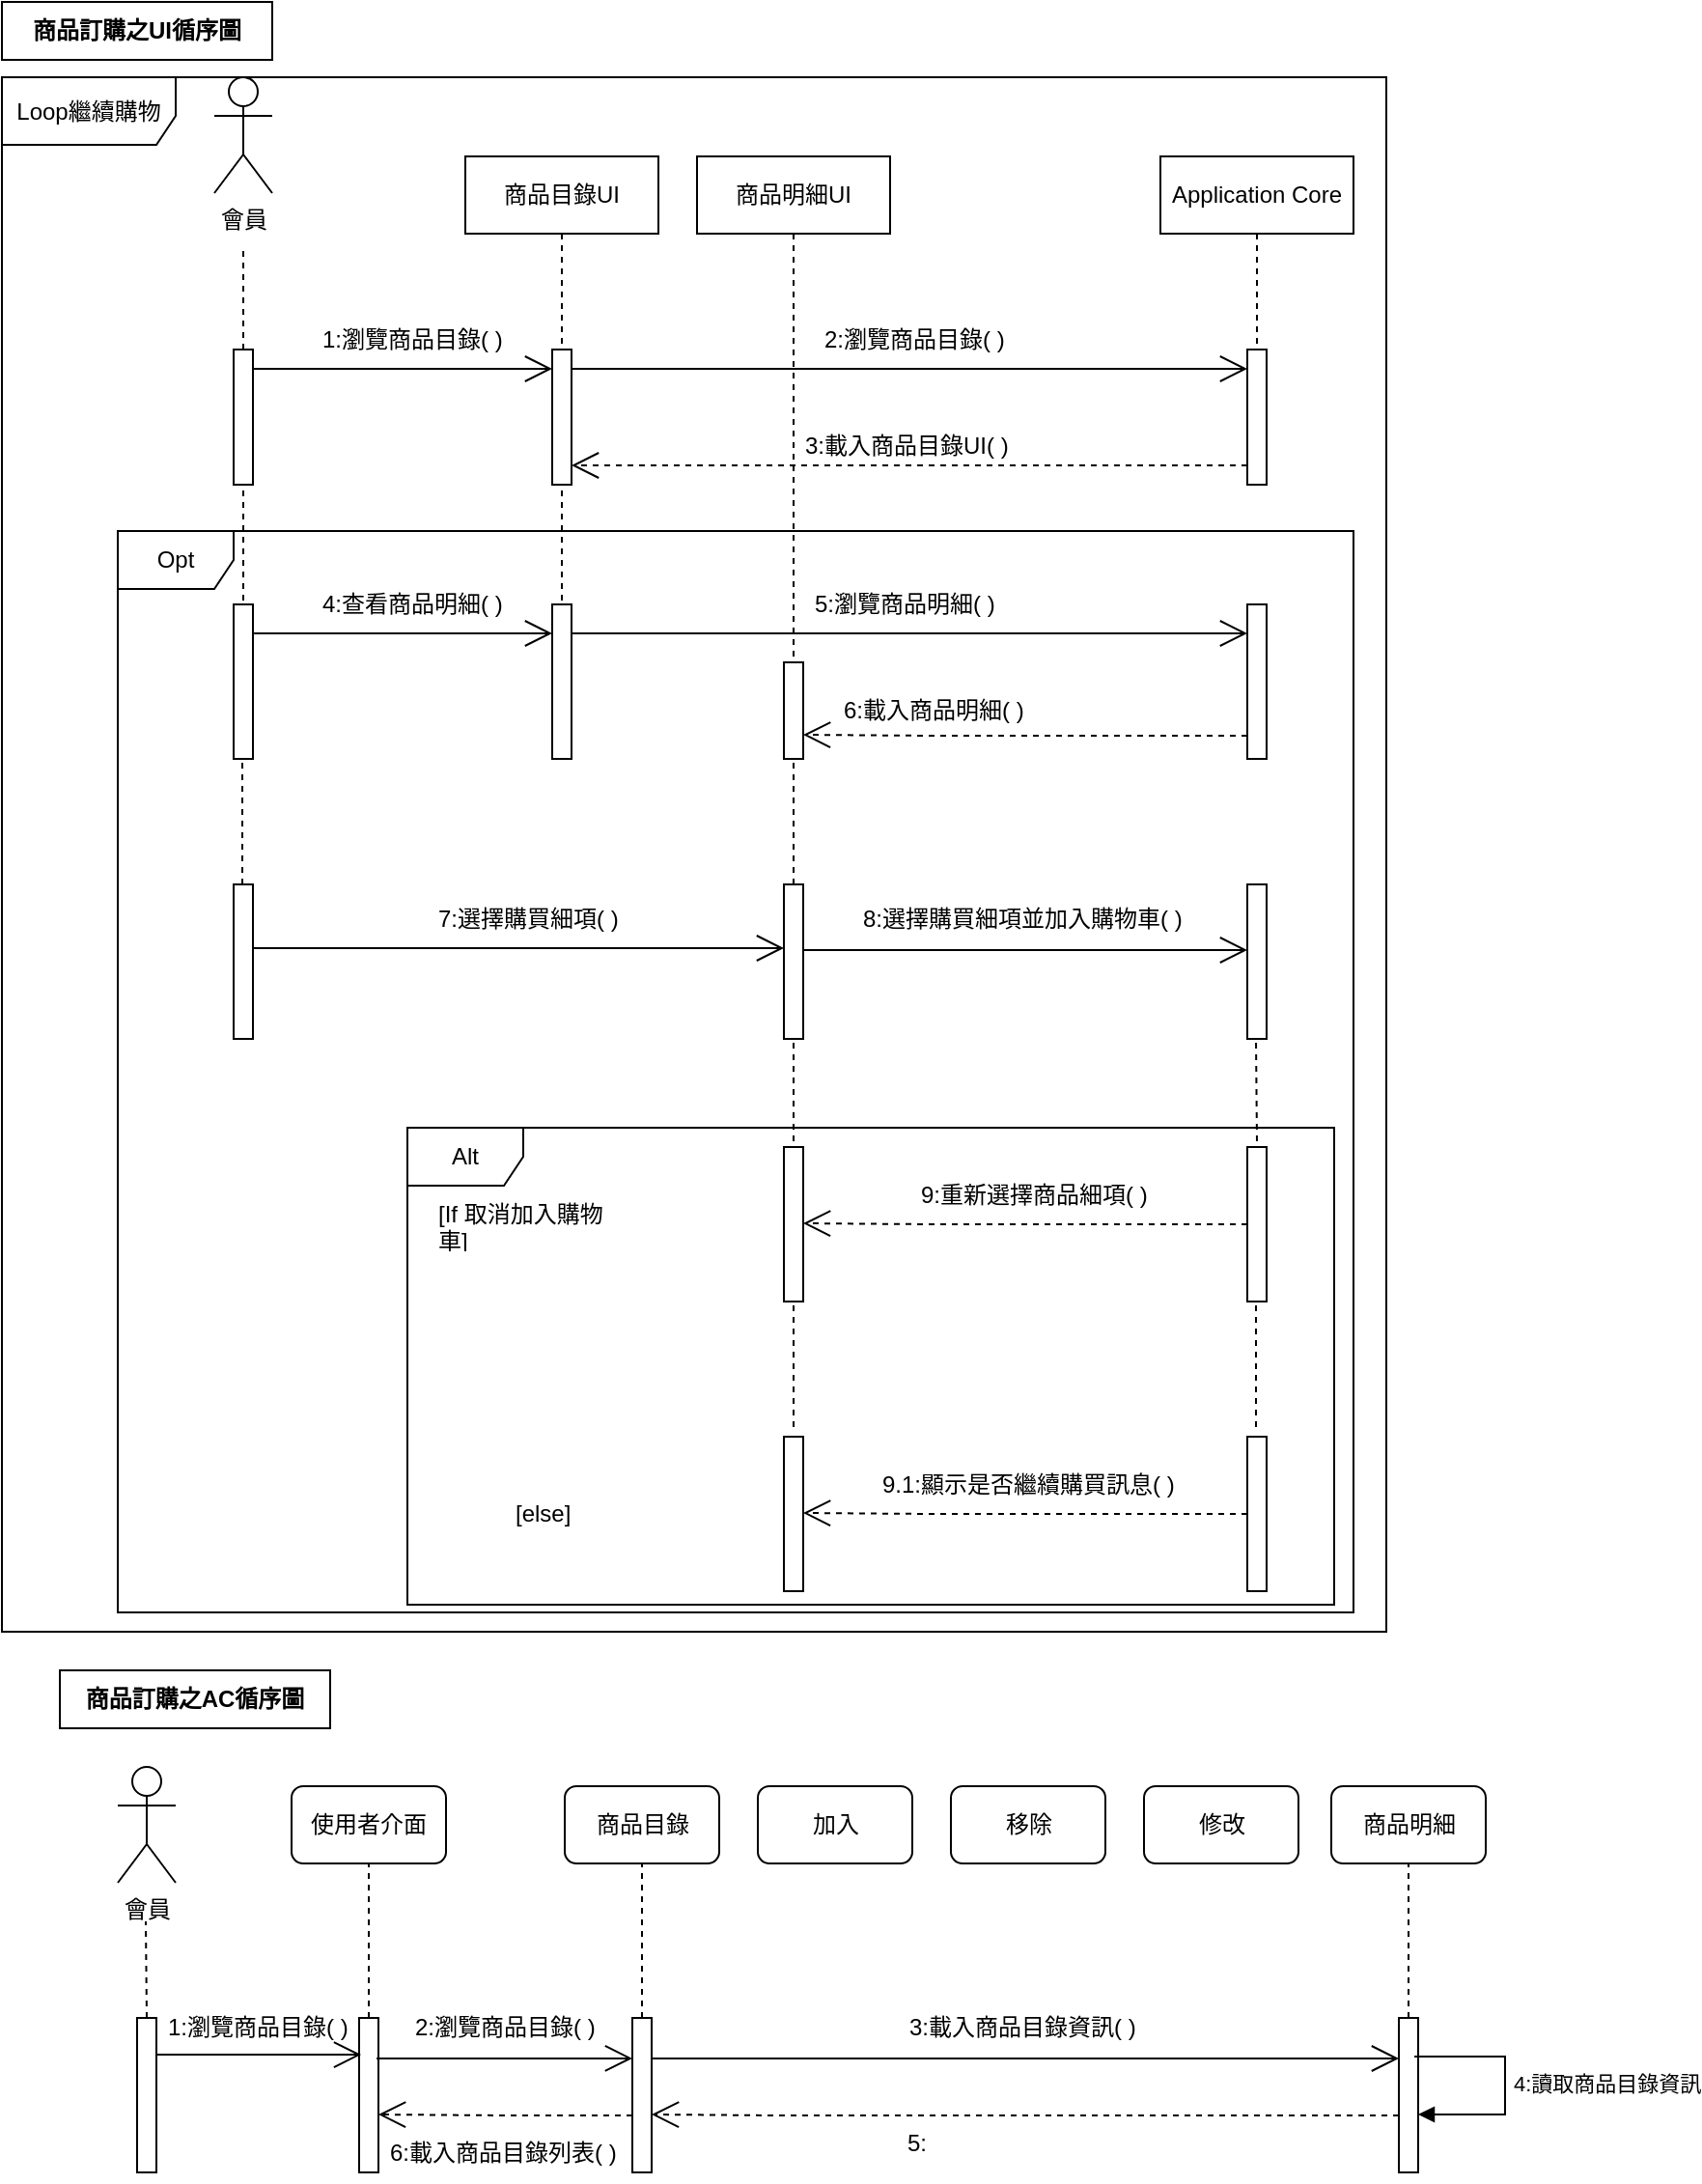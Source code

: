 <mxfile version="21.1.5" type="github">
  <diagram name="Page-1" id="13e1069c-82ec-6db2-03f1-153e76fe0fe0">
    <mxGraphModel dx="880" dy="461" grid="1" gridSize="10" guides="1" tooltips="1" connect="1" arrows="1" fold="1" page="1" pageScale="1" pageWidth="1100" pageHeight="850" background="none" math="0" shadow="0">
      <root>
        <mxCell id="0" />
        <mxCell id="1" parent="0" />
        <mxCell id="bA_DWow7jITAsD4Xbj8_-2" value="會員" style="shape=umlActor;verticalLabelPosition=bottom;verticalAlign=top;html=1;" parent="1" vertex="1">
          <mxGeometry x="120" y="45" width="30" height="60" as="geometry" />
        </mxCell>
        <mxCell id="bA_DWow7jITAsD4Xbj8_-23" value="商品訂購之UI循序圖" style="fontStyle=1;whiteSpace=wrap;html=1;" parent="1" vertex="1">
          <mxGeometry x="10" y="6" width="140" height="30" as="geometry" />
        </mxCell>
        <mxCell id="bA_DWow7jITAsD4Xbj8_-24" value="" style="html=1;points=[];perimeter=orthogonalPerimeter;outlineConnect=0;targetShapes=umlLifeline;portConstraint=eastwest;newEdgeStyle={&quot;edgeStyle&quot;:&quot;elbowEdgeStyle&quot;,&quot;elbow&quot;:&quot;vertical&quot;,&quot;curved&quot;:0,&quot;rounded&quot;:0};" parent="1" vertex="1">
          <mxGeometry x="130" y="186" width="10" height="70" as="geometry" />
        </mxCell>
        <mxCell id="bA_DWow7jITAsD4Xbj8_-27" value="" style="html=1;verticalAlign=bottom;startArrow=none;endArrow=none;dashed=1;rounded=0;" parent="1" source="bA_DWow7jITAsD4Xbj8_-24" edge="1">
          <mxGeometry relative="1" as="geometry">
            <mxPoint x="135" y="154" as="sourcePoint" />
            <mxPoint x="135" y="134" as="targetPoint" />
          </mxGeometry>
        </mxCell>
        <mxCell id="bA_DWow7jITAsD4Xbj8_-30" value="1:瀏覽商品目錄( )" style="text;strokeColor=none;fillColor=none;align=left;verticalAlign=middle;spacingLeft=4;spacingRight=4;overflow=hidden;points=[[0,0.5],[1,0.5]];portConstraint=eastwest;rotatable=0;whiteSpace=wrap;html=1;" parent="1" vertex="1">
          <mxGeometry x="170" y="166" width="110" height="30" as="geometry" />
        </mxCell>
        <mxCell id="bA_DWow7jITAsD4Xbj8_-61" value="商品目錄UI" style="shape=umlLifeline;perimeter=lifelinePerimeter;whiteSpace=wrap;html=1;container=1;dropTarget=0;collapsible=0;recursiveResize=0;outlineConnect=0;portConstraint=eastwest;newEdgeStyle={&quot;edgeStyle&quot;:&quot;elbowEdgeStyle&quot;,&quot;elbow&quot;:&quot;vertical&quot;,&quot;curved&quot;:0,&quot;rounded&quot;:0};" parent="1" vertex="1">
          <mxGeometry x="250" y="86" width="100" height="100" as="geometry" />
        </mxCell>
        <mxCell id="bA_DWow7jITAsD4Xbj8_-55" value="2:瀏覽商品目錄( )" style="text;strokeColor=none;fillColor=none;align=left;verticalAlign=middle;spacingLeft=4;spacingRight=4;overflow=hidden;points=[[0,0.5],[1,0.5]];portConstraint=eastwest;rotatable=0;whiteSpace=wrap;html=1;" parent="1" vertex="1">
          <mxGeometry x="430" y="166" width="110" height="30" as="geometry" />
        </mxCell>
        <mxCell id="bA_DWow7jITAsD4Xbj8_-63" value="商品明細UI" style="shape=umlLifeline;perimeter=lifelinePerimeter;whiteSpace=wrap;html=1;container=1;dropTarget=0;collapsible=0;recursiveResize=0;outlineConnect=0;portConstraint=eastwest;newEdgeStyle={&quot;edgeStyle&quot;:&quot;elbowEdgeStyle&quot;,&quot;elbow&quot;:&quot;vertical&quot;,&quot;curved&quot;:0,&quot;rounded&quot;:0};" parent="1" vertex="1">
          <mxGeometry x="370" y="86" width="100" height="260" as="geometry" />
        </mxCell>
        <mxCell id="bA_DWow7jITAsD4Xbj8_-67" value="Application Core" style="shape=umlLifeline;perimeter=lifelinePerimeter;whiteSpace=wrap;html=1;container=1;dropTarget=0;collapsible=0;recursiveResize=0;outlineConnect=0;portConstraint=eastwest;newEdgeStyle={&quot;edgeStyle&quot;:&quot;elbowEdgeStyle&quot;,&quot;elbow&quot;:&quot;vertical&quot;,&quot;curved&quot;:0,&quot;rounded&quot;:0};" parent="1" vertex="1">
          <mxGeometry x="610" y="86" width="100" height="100" as="geometry" />
        </mxCell>
        <mxCell id="bA_DWow7jITAsD4Xbj8_-69" value="" style="html=1;points=[];perimeter=orthogonalPerimeter;outlineConnect=0;targetShapes=umlLifeline;portConstraint=eastwest;newEdgeStyle={&quot;edgeStyle&quot;:&quot;elbowEdgeStyle&quot;,&quot;elbow&quot;:&quot;vertical&quot;,&quot;curved&quot;:0,&quot;rounded&quot;:0};" parent="1" vertex="1">
          <mxGeometry x="295" y="186" width="10" height="70" as="geometry" />
        </mxCell>
        <mxCell id="bA_DWow7jITAsD4Xbj8_-74" value="" style="html=1;points=[];perimeter=orthogonalPerimeter;outlineConnect=0;targetShapes=umlLifeline;portConstraint=eastwest;newEdgeStyle={&quot;edgeStyle&quot;:&quot;elbowEdgeStyle&quot;,&quot;elbow&quot;:&quot;vertical&quot;,&quot;curved&quot;:0,&quot;rounded&quot;:0};" parent="1" vertex="1">
          <mxGeometry x="655" y="186" width="10" height="70" as="geometry" />
        </mxCell>
        <mxCell id="bA_DWow7jITAsD4Xbj8_-76" value="" style="endArrow=open;endFill=1;endSize=12;html=1;rounded=0;" parent="1" source="bA_DWow7jITAsD4Xbj8_-69" target="bA_DWow7jITAsD4Xbj8_-74" edge="1">
          <mxGeometry width="160" relative="1" as="geometry">
            <mxPoint x="310" y="196" as="sourcePoint" />
            <mxPoint x="460" y="196" as="targetPoint" />
            <Array as="points">
              <mxPoint x="360" y="196" />
            </Array>
          </mxGeometry>
        </mxCell>
        <mxCell id="bA_DWow7jITAsD4Xbj8_-80" value="" style="endArrow=open;endFill=1;endSize=12;html=1;rounded=0;dashed=1;" parent="1" source="bA_DWow7jITAsD4Xbj8_-74" edge="1">
          <mxGeometry width="160" relative="1" as="geometry">
            <mxPoint x="650" y="246" as="sourcePoint" />
            <mxPoint x="305" y="246" as="targetPoint" />
            <Array as="points">
              <mxPoint x="525" y="246" />
            </Array>
          </mxGeometry>
        </mxCell>
        <mxCell id="bA_DWow7jITAsD4Xbj8_-82" value="" style="endArrow=open;endFill=1;endSize=12;html=1;rounded=0;" parent="1" source="bA_DWow7jITAsD4Xbj8_-24" edge="1">
          <mxGeometry width="160" relative="1" as="geometry">
            <mxPoint x="180" y="196" as="sourcePoint" />
            <mxPoint x="295" y="196" as="targetPoint" />
          </mxGeometry>
        </mxCell>
        <mxCell id="bA_DWow7jITAsD4Xbj8_-60" value="3:載入商品目錄UI( )" style="text;strokeColor=none;fillColor=none;align=left;verticalAlign=middle;spacingLeft=4;spacingRight=4;overflow=hidden;points=[[0,0.5],[1,0.5]];portConstraint=eastwest;rotatable=0;whiteSpace=wrap;html=1;" parent="1" vertex="1">
          <mxGeometry x="420" y="221" width="120" height="30" as="geometry" />
        </mxCell>
        <mxCell id="bA_DWow7jITAsD4Xbj8_-83" value="" style="html=1;points=[];perimeter=orthogonalPerimeter;outlineConnect=0;targetShapes=umlLifeline;portConstraint=eastwest;newEdgeStyle={&quot;edgeStyle&quot;:&quot;elbowEdgeStyle&quot;,&quot;elbow&quot;:&quot;vertical&quot;,&quot;curved&quot;:0,&quot;rounded&quot;:0};direction=west;" parent="1" vertex="1">
          <mxGeometry x="295" y="318" width="10" height="80" as="geometry" />
        </mxCell>
        <mxCell id="bA_DWow7jITAsD4Xbj8_-86" value="" style="html=1;verticalAlign=bottom;startArrow=none;endArrow=none;dashed=1;rounded=0;" parent="1" target="bA_DWow7jITAsD4Xbj8_-69" edge="1">
          <mxGeometry relative="1" as="geometry">
            <mxPoint x="300" y="316" as="sourcePoint" />
            <mxPoint x="299.5" y="266" as="targetPoint" />
          </mxGeometry>
        </mxCell>
        <mxCell id="bA_DWow7jITAsD4Xbj8_-87" value="" style="html=1;points=[];perimeter=orthogonalPerimeter;outlineConnect=0;targetShapes=umlLifeline;portConstraint=eastwest;newEdgeStyle={&quot;edgeStyle&quot;:&quot;elbowEdgeStyle&quot;,&quot;elbow&quot;:&quot;vertical&quot;,&quot;curved&quot;:0,&quot;rounded&quot;:0};" parent="1" vertex="1">
          <mxGeometry x="130" y="318" width="10" height="80" as="geometry" />
        </mxCell>
        <mxCell id="bA_DWow7jITAsD4Xbj8_-88" value="" style="html=1;verticalAlign=bottom;startArrow=none;endArrow=none;dashed=1;rounded=0;" parent="1" target="bA_DWow7jITAsD4Xbj8_-24" edge="1">
          <mxGeometry relative="1" as="geometry">
            <mxPoint x="135" y="316" as="sourcePoint" />
            <mxPoint x="134.5" y="266" as="targetPoint" />
          </mxGeometry>
        </mxCell>
        <mxCell id="bA_DWow7jITAsD4Xbj8_-89" value="" style="endArrow=open;endFill=1;endSize=12;html=1;rounded=0;" parent="1" edge="1">
          <mxGeometry width="160" relative="1" as="geometry">
            <mxPoint x="140" y="333" as="sourcePoint" />
            <mxPoint x="295" y="333" as="targetPoint" />
          </mxGeometry>
        </mxCell>
        <mxCell id="bA_DWow7jITAsD4Xbj8_-90" value="4:查看商品明細( )" style="text;strokeColor=none;fillColor=none;align=left;verticalAlign=middle;spacingLeft=4;spacingRight=4;overflow=hidden;points=[[0,0.5],[1,0.5]];portConstraint=eastwest;rotatable=0;whiteSpace=wrap;html=1;" parent="1" vertex="1">
          <mxGeometry x="170" y="303" width="110" height="30" as="geometry" />
        </mxCell>
        <mxCell id="scAz_sJh-p4d1cDr2ZtB-1" value="" style="html=1;points=[];perimeter=orthogonalPerimeter;outlineConnect=0;targetShapes=umlLifeline;portConstraint=eastwest;newEdgeStyle={&quot;edgeStyle&quot;:&quot;elbowEdgeStyle&quot;,&quot;elbow&quot;:&quot;vertical&quot;,&quot;curved&quot;:0,&quot;rounded&quot;:0};" parent="1" vertex="1">
          <mxGeometry x="655" y="318" width="10" height="80" as="geometry" />
        </mxCell>
        <mxCell id="scAz_sJh-p4d1cDr2ZtB-2" value="" style="endArrow=open;endFill=1;endSize=12;html=1;rounded=0;" parent="1" edge="1">
          <mxGeometry width="160" relative="1" as="geometry">
            <mxPoint x="305" y="333" as="sourcePoint" />
            <mxPoint x="655" y="333" as="targetPoint" />
            <Array as="points">
              <mxPoint x="360" y="333" />
            </Array>
          </mxGeometry>
        </mxCell>
        <mxCell id="scAz_sJh-p4d1cDr2ZtB-3" value="5:瀏覽商品明細( )" style="text;strokeColor=none;fillColor=none;align=left;verticalAlign=middle;spacingLeft=4;spacingRight=4;overflow=hidden;points=[[0,0.5],[1,0.5]];portConstraint=eastwest;rotatable=0;whiteSpace=wrap;html=1;" parent="1" vertex="1">
          <mxGeometry x="425" y="303" width="110" height="30" as="geometry" />
        </mxCell>
        <mxCell id="bNrEyWr68TFna6YiyeJv-1" value="" style="html=1;points=[];perimeter=orthogonalPerimeter;outlineConnect=0;targetShapes=umlLifeline;portConstraint=eastwest;newEdgeStyle={&quot;edgeStyle&quot;:&quot;elbowEdgeStyle&quot;,&quot;elbow&quot;:&quot;vertical&quot;,&quot;curved&quot;:0,&quot;rounded&quot;:0};direction=west;" parent="1" vertex="1">
          <mxGeometry x="415" y="348" width="10" height="50" as="geometry" />
        </mxCell>
        <mxCell id="bNrEyWr68TFna6YiyeJv-2" value="" style="endArrow=open;endFill=1;endSize=12;html=1;rounded=0;dashed=1;" parent="1" edge="1">
          <mxGeometry width="160" relative="1" as="geometry">
            <mxPoint x="655" y="386" as="sourcePoint" />
            <mxPoint x="425" y="385.5" as="targetPoint" />
            <Array as="points">
              <mxPoint x="490" y="386" />
            </Array>
          </mxGeometry>
        </mxCell>
        <mxCell id="bNrEyWr68TFna6YiyeJv-3" value="6:載入商品明細( )" style="text;strokeColor=none;fillColor=none;align=left;verticalAlign=middle;spacingLeft=4;spacingRight=4;overflow=hidden;points=[[0,0.5],[1,0.5]];portConstraint=eastwest;rotatable=0;whiteSpace=wrap;html=1;" parent="1" vertex="1">
          <mxGeometry x="440" y="358" width="110" height="30" as="geometry" />
        </mxCell>
        <mxCell id="bNrEyWr68TFna6YiyeJv-4" value="" style="html=1;points=[];perimeter=orthogonalPerimeter;outlineConnect=0;targetShapes=umlLifeline;portConstraint=eastwest;newEdgeStyle={&quot;edgeStyle&quot;:&quot;elbowEdgeStyle&quot;,&quot;elbow&quot;:&quot;vertical&quot;,&quot;curved&quot;:0,&quot;rounded&quot;:0};" parent="1" vertex="1">
          <mxGeometry x="130" y="463" width="10" height="80" as="geometry" />
        </mxCell>
        <mxCell id="bNrEyWr68TFna6YiyeJv-6" value="" style="html=1;verticalAlign=bottom;startArrow=none;endArrow=none;dashed=1;rounded=0;" parent="1" edge="1">
          <mxGeometry relative="1" as="geometry">
            <mxPoint x="134.5" y="463" as="sourcePoint" />
            <mxPoint x="134.5" y="398" as="targetPoint" />
          </mxGeometry>
        </mxCell>
        <mxCell id="bNrEyWr68TFna6YiyeJv-7" value="" style="html=1;points=[];perimeter=orthogonalPerimeter;outlineConnect=0;targetShapes=umlLifeline;portConstraint=eastwest;newEdgeStyle={&quot;edgeStyle&quot;:&quot;elbowEdgeStyle&quot;,&quot;elbow&quot;:&quot;vertical&quot;,&quot;curved&quot;:0,&quot;rounded&quot;:0};" parent="1" vertex="1">
          <mxGeometry x="415" y="463" width="10" height="80" as="geometry" />
        </mxCell>
        <mxCell id="bNrEyWr68TFna6YiyeJv-8" value="" style="html=1;verticalAlign=bottom;startArrow=none;endArrow=none;dashed=1;rounded=0;" parent="1" edge="1">
          <mxGeometry relative="1" as="geometry">
            <mxPoint x="420" y="463" as="sourcePoint" />
            <mxPoint x="420" y="398" as="targetPoint" />
          </mxGeometry>
        </mxCell>
        <mxCell id="bNrEyWr68TFna6YiyeJv-9" value="" style="html=1;points=[];perimeter=orthogonalPerimeter;outlineConnect=0;targetShapes=umlLifeline;portConstraint=eastwest;newEdgeStyle={&quot;edgeStyle&quot;:&quot;elbowEdgeStyle&quot;,&quot;elbow&quot;:&quot;vertical&quot;,&quot;curved&quot;:0,&quot;rounded&quot;:0};" parent="1" vertex="1">
          <mxGeometry x="655" y="463" width="10" height="80" as="geometry" />
        </mxCell>
        <mxCell id="bNrEyWr68TFna6YiyeJv-10" value="" style="endArrow=open;endFill=1;endSize=12;html=1;rounded=0;" parent="1" edge="1">
          <mxGeometry width="160" relative="1" as="geometry">
            <mxPoint x="140" y="496" as="sourcePoint" />
            <mxPoint x="415" y="496" as="targetPoint" />
          </mxGeometry>
        </mxCell>
        <mxCell id="bNrEyWr68TFna6YiyeJv-11" value="" style="endArrow=open;endFill=1;endSize=12;html=1;rounded=0;" parent="1" edge="1">
          <mxGeometry width="160" relative="1" as="geometry">
            <mxPoint x="425" y="497" as="sourcePoint" />
            <mxPoint x="655" y="497" as="targetPoint" />
          </mxGeometry>
        </mxCell>
        <mxCell id="bNrEyWr68TFna6YiyeJv-12" value="7:選擇購買細項( )" style="text;strokeColor=none;fillColor=none;align=left;verticalAlign=middle;spacingLeft=4;spacingRight=4;overflow=hidden;points=[[0,0.5],[1,0.5]];portConstraint=eastwest;rotatable=0;whiteSpace=wrap;html=1;" parent="1" vertex="1">
          <mxGeometry x="230" y="466" width="110" height="30" as="geometry" />
        </mxCell>
        <mxCell id="bNrEyWr68TFna6YiyeJv-13" value="8:選擇購買細項並加入購物車( )" style="text;strokeColor=none;fillColor=none;align=left;verticalAlign=middle;spacingLeft=4;spacingRight=4;overflow=hidden;points=[[0,0.5],[1,0.5]];portConstraint=eastwest;rotatable=0;whiteSpace=wrap;html=1;" parent="1" vertex="1">
          <mxGeometry x="450" y="466" width="180" height="30" as="geometry" />
        </mxCell>
        <mxCell id="bNrEyWr68TFna6YiyeJv-14" value="" style="html=1;points=[];perimeter=orthogonalPerimeter;outlineConnect=0;targetShapes=umlLifeline;portConstraint=eastwest;newEdgeStyle={&quot;edgeStyle&quot;:&quot;elbowEdgeStyle&quot;,&quot;elbow&quot;:&quot;vertical&quot;,&quot;curved&quot;:0,&quot;rounded&quot;:0};" parent="1" vertex="1">
          <mxGeometry x="655" y="599" width="10" height="80" as="geometry" />
        </mxCell>
        <mxCell id="bNrEyWr68TFna6YiyeJv-15" value="" style="html=1;points=[];perimeter=orthogonalPerimeter;outlineConnect=0;targetShapes=umlLifeline;portConstraint=eastwest;newEdgeStyle={&quot;edgeStyle&quot;:&quot;elbowEdgeStyle&quot;,&quot;elbow&quot;:&quot;vertical&quot;,&quot;curved&quot;:0,&quot;rounded&quot;:0};" parent="1" vertex="1">
          <mxGeometry x="415" y="599" width="10" height="80" as="geometry" />
        </mxCell>
        <mxCell id="bNrEyWr68TFna6YiyeJv-16" value="" style="html=1;verticalAlign=bottom;startArrow=none;endArrow=none;dashed=1;rounded=0;" parent="1" edge="1">
          <mxGeometry relative="1" as="geometry">
            <mxPoint x="660" y="596" as="sourcePoint" />
            <mxPoint x="659.5" y="543" as="targetPoint" />
          </mxGeometry>
        </mxCell>
        <mxCell id="bNrEyWr68TFna6YiyeJv-17" value="" style="html=1;verticalAlign=bottom;startArrow=none;endArrow=none;dashed=1;rounded=0;" parent="1" edge="1">
          <mxGeometry relative="1" as="geometry">
            <mxPoint x="420" y="596" as="sourcePoint" />
            <mxPoint x="420" y="543" as="targetPoint" />
          </mxGeometry>
        </mxCell>
        <mxCell id="bNrEyWr68TFna6YiyeJv-18" value="[If 取消加入購物車]" style="text;strokeColor=none;fillColor=none;align=left;verticalAlign=middle;spacingLeft=4;spacingRight=4;overflow=hidden;points=[[0,0.5],[1,0.5]];portConstraint=eastwest;rotatable=0;whiteSpace=wrap;html=1;" parent="1" vertex="1">
          <mxGeometry x="230" y="624" width="110" height="30" as="geometry" />
        </mxCell>
        <mxCell id="bNrEyWr68TFna6YiyeJv-19" value="" style="endArrow=open;endFill=1;endSize=12;html=1;rounded=0;dashed=1;" parent="1" edge="1">
          <mxGeometry width="160" relative="1" as="geometry">
            <mxPoint x="655" y="639" as="sourcePoint" />
            <mxPoint x="425" y="638.5" as="targetPoint" />
            <Array as="points">
              <mxPoint x="490" y="639" />
            </Array>
          </mxGeometry>
        </mxCell>
        <mxCell id="bNrEyWr68TFna6YiyeJv-20" value="9:重新選擇商品細項( )" style="text;strokeColor=none;fillColor=none;align=left;verticalAlign=middle;spacingLeft=4;spacingRight=4;overflow=hidden;points=[[0,0.5],[1,0.5]];portConstraint=eastwest;rotatable=0;whiteSpace=wrap;html=1;" parent="1" vertex="1">
          <mxGeometry x="480" y="609" width="130" height="30" as="geometry" />
        </mxCell>
        <mxCell id="bNrEyWr68TFna6YiyeJv-21" value="" style="html=1;points=[];perimeter=orthogonalPerimeter;outlineConnect=0;targetShapes=umlLifeline;portConstraint=eastwest;newEdgeStyle={&quot;edgeStyle&quot;:&quot;elbowEdgeStyle&quot;,&quot;elbow&quot;:&quot;vertical&quot;,&quot;curved&quot;:0,&quot;rounded&quot;:0};" parent="1" vertex="1">
          <mxGeometry x="655" y="749" width="10" height="80" as="geometry" />
        </mxCell>
        <mxCell id="bNrEyWr68TFna6YiyeJv-22" value="" style="html=1;points=[];perimeter=orthogonalPerimeter;outlineConnect=0;targetShapes=umlLifeline;portConstraint=eastwest;newEdgeStyle={&quot;edgeStyle&quot;:&quot;elbowEdgeStyle&quot;,&quot;elbow&quot;:&quot;vertical&quot;,&quot;curved&quot;:0,&quot;rounded&quot;:0};" parent="1" vertex="1">
          <mxGeometry x="415" y="749" width="10" height="80" as="geometry" />
        </mxCell>
        <mxCell id="bNrEyWr68TFna6YiyeJv-23" value="" style="html=1;verticalAlign=bottom;startArrow=none;endArrow=none;dashed=1;rounded=0;" parent="1" edge="1">
          <mxGeometry relative="1" as="geometry">
            <mxPoint x="659.5" y="744" as="sourcePoint" />
            <mxPoint x="659.5" y="679" as="targetPoint" />
          </mxGeometry>
        </mxCell>
        <mxCell id="bNrEyWr68TFna6YiyeJv-24" value="" style="html=1;verticalAlign=bottom;startArrow=none;endArrow=none;dashed=1;rounded=0;" parent="1" edge="1">
          <mxGeometry relative="1" as="geometry">
            <mxPoint x="420" y="744" as="sourcePoint" />
            <mxPoint x="420" y="679" as="targetPoint" />
          </mxGeometry>
        </mxCell>
        <mxCell id="bNrEyWr68TFna6YiyeJv-25" value="[else]" style="text;strokeColor=none;fillColor=none;align=left;verticalAlign=middle;spacingLeft=4;spacingRight=4;overflow=hidden;points=[[0,0.5],[1,0.5]];portConstraint=eastwest;rotatable=0;whiteSpace=wrap;html=1;" parent="1" vertex="1">
          <mxGeometry x="270" y="774" width="40" height="30" as="geometry" />
        </mxCell>
        <mxCell id="bNrEyWr68TFna6YiyeJv-26" value="" style="endArrow=open;endFill=1;endSize=12;html=1;rounded=0;dashed=1;" parent="1" edge="1">
          <mxGeometry width="160" relative="1" as="geometry">
            <mxPoint x="655" y="789" as="sourcePoint" />
            <mxPoint x="425" y="788.5" as="targetPoint" />
            <Array as="points">
              <mxPoint x="490" y="789" />
            </Array>
          </mxGeometry>
        </mxCell>
        <mxCell id="bNrEyWr68TFna6YiyeJv-27" value="9.1:顯示是否繼續購買訊息( )" style="text;strokeColor=none;fillColor=none;align=left;verticalAlign=middle;spacingLeft=4;spacingRight=4;overflow=hidden;points=[[0,0.5],[1,0.5]];portConstraint=eastwest;rotatable=0;whiteSpace=wrap;html=1;" parent="1" vertex="1">
          <mxGeometry x="460" y="759" width="170" height="30" as="geometry" />
        </mxCell>
        <mxCell id="bNrEyWr68TFna6YiyeJv-29" value="會員" style="shape=umlActor;verticalLabelPosition=bottom;verticalAlign=top;html=1;" parent="1" vertex="1">
          <mxGeometry x="70" y="920" width="30" height="60" as="geometry" />
        </mxCell>
        <mxCell id="bNrEyWr68TFna6YiyeJv-30" value="商品訂購之AC循序圖" style="fontStyle=1;whiteSpace=wrap;html=1;" parent="1" vertex="1">
          <mxGeometry x="40" y="870" width="140" height="30" as="geometry" />
        </mxCell>
        <mxCell id="bNrEyWr68TFna6YiyeJv-58" value="Alt" style="shape=umlFrame;whiteSpace=wrap;html=1;pointerEvents=0;" parent="1" vertex="1">
          <mxGeometry x="220" y="589" width="480" height="247" as="geometry" />
        </mxCell>
        <mxCell id="bNrEyWr68TFna6YiyeJv-59" value="Opt" style="shape=umlFrame;whiteSpace=wrap;html=1;pointerEvents=0;" parent="1" vertex="1">
          <mxGeometry x="70" y="280" width="640" height="560" as="geometry" />
        </mxCell>
        <mxCell id="bNrEyWr68TFna6YiyeJv-60" value="Loop繼續購物" style="shape=umlFrame;whiteSpace=wrap;html=1;pointerEvents=0;width=90;height=35;" parent="1" vertex="1">
          <mxGeometry x="10" y="45" width="717" height="805" as="geometry" />
        </mxCell>
        <mxCell id="oZIWvhpahRF7mvgkcJZI-4" value="使用者介面" style="rounded=1;whiteSpace=wrap;html=1;" vertex="1" parent="1">
          <mxGeometry x="160" y="930" width="80" height="40" as="geometry" />
        </mxCell>
        <mxCell id="oZIWvhpahRF7mvgkcJZI-5" value="商品目錄" style="rounded=1;whiteSpace=wrap;html=1;" vertex="1" parent="1">
          <mxGeometry x="301.5" y="930" width="80" height="40" as="geometry" />
        </mxCell>
        <mxCell id="oZIWvhpahRF7mvgkcJZI-6" value="加入" style="rounded=1;whiteSpace=wrap;html=1;" vertex="1" parent="1">
          <mxGeometry x="401.5" y="930" width="80" height="40" as="geometry" />
        </mxCell>
        <mxCell id="oZIWvhpahRF7mvgkcJZI-7" value="移除" style="rounded=1;whiteSpace=wrap;html=1;" vertex="1" parent="1">
          <mxGeometry x="501.5" y="930" width="80" height="40" as="geometry" />
        </mxCell>
        <mxCell id="oZIWvhpahRF7mvgkcJZI-8" value="修改" style="rounded=1;whiteSpace=wrap;html=1;" vertex="1" parent="1">
          <mxGeometry x="601.5" y="930" width="80" height="40" as="geometry" />
        </mxCell>
        <mxCell id="oZIWvhpahRF7mvgkcJZI-9" value="商品明細" style="rounded=1;whiteSpace=wrap;html=1;" vertex="1" parent="1">
          <mxGeometry x="698.5" y="930" width="80" height="40" as="geometry" />
        </mxCell>
        <mxCell id="oZIWvhpahRF7mvgkcJZI-10" value="" style="html=1;points=[];perimeter=orthogonalPerimeter;outlineConnect=0;targetShapes=umlLifeline;portConstraint=eastwest;newEdgeStyle={&quot;edgeStyle&quot;:&quot;elbowEdgeStyle&quot;,&quot;elbow&quot;:&quot;vertical&quot;,&quot;curved&quot;:0,&quot;rounded&quot;:0};" vertex="1" parent="1">
          <mxGeometry x="80" y="1050" width="10" height="80" as="geometry" />
        </mxCell>
        <mxCell id="oZIWvhpahRF7mvgkcJZI-12" value="" style="html=1;verticalAlign=bottom;startArrow=none;endArrow=none;dashed=1;rounded=0;" edge="1" parent="1">
          <mxGeometry relative="1" as="geometry">
            <mxPoint x="85" y="1050" as="sourcePoint" />
            <mxPoint x="84.5" y="1000" as="targetPoint" />
          </mxGeometry>
        </mxCell>
        <mxCell id="oZIWvhpahRF7mvgkcJZI-13" value="" style="html=1;points=[];perimeter=orthogonalPerimeter;outlineConnect=0;targetShapes=umlLifeline;portConstraint=eastwest;newEdgeStyle={&quot;edgeStyle&quot;:&quot;elbowEdgeStyle&quot;,&quot;elbow&quot;:&quot;vertical&quot;,&quot;curved&quot;:0,&quot;rounded&quot;:0};" vertex="1" parent="1">
          <mxGeometry x="195" y="1050" width="10" height="80" as="geometry" />
        </mxCell>
        <mxCell id="oZIWvhpahRF7mvgkcJZI-14" value="" style="html=1;verticalAlign=bottom;startArrow=none;endArrow=none;dashed=1;rounded=0;entryX=0.5;entryY=1;entryDx=0;entryDy=0;" edge="1" parent="1" target="oZIWvhpahRF7mvgkcJZI-4">
          <mxGeometry relative="1" as="geometry">
            <mxPoint x="200" y="1050" as="sourcePoint" />
            <mxPoint x="199.5" y="1000" as="targetPoint" />
          </mxGeometry>
        </mxCell>
        <mxCell id="oZIWvhpahRF7mvgkcJZI-15" value="" style="html=1;points=[];perimeter=orthogonalPerimeter;outlineConnect=0;targetShapes=umlLifeline;portConstraint=eastwest;newEdgeStyle={&quot;edgeStyle&quot;:&quot;elbowEdgeStyle&quot;,&quot;elbow&quot;:&quot;vertical&quot;,&quot;curved&quot;:0,&quot;rounded&quot;:0};" vertex="1" parent="1">
          <mxGeometry x="336.5" y="1050" width="10" height="80" as="geometry" />
        </mxCell>
        <mxCell id="oZIWvhpahRF7mvgkcJZI-16" value="" style="html=1;verticalAlign=bottom;startArrow=none;endArrow=none;dashed=1;rounded=0;entryX=0.5;entryY=1;entryDx=0;entryDy=0;" edge="1" parent="1">
          <mxGeometry relative="1" as="geometry">
            <mxPoint x="341.5" y="1050" as="sourcePoint" />
            <mxPoint x="341.5" y="970" as="targetPoint" />
          </mxGeometry>
        </mxCell>
        <mxCell id="oZIWvhpahRF7mvgkcJZI-17" value="" style="html=1;points=[];perimeter=orthogonalPerimeter;outlineConnect=0;targetShapes=umlLifeline;portConstraint=eastwest;newEdgeStyle={&quot;edgeStyle&quot;:&quot;elbowEdgeStyle&quot;,&quot;elbow&quot;:&quot;vertical&quot;,&quot;curved&quot;:0,&quot;rounded&quot;:0};" vertex="1" parent="1">
          <mxGeometry x="733.5" y="1050" width="10" height="80" as="geometry" />
        </mxCell>
        <mxCell id="oZIWvhpahRF7mvgkcJZI-18" value="" style="html=1;verticalAlign=bottom;startArrow=none;endArrow=none;dashed=1;rounded=0;entryX=0.5;entryY=1;entryDx=0;entryDy=0;" edge="1" parent="1">
          <mxGeometry relative="1" as="geometry">
            <mxPoint x="738.5" y="1050" as="sourcePoint" />
            <mxPoint x="738.5" y="970" as="targetPoint" />
          </mxGeometry>
        </mxCell>
        <mxCell id="oZIWvhpahRF7mvgkcJZI-19" value="1:瀏覽商品目錄( )" style="text;strokeColor=none;fillColor=none;align=left;verticalAlign=middle;spacingLeft=4;spacingRight=4;overflow=hidden;points=[[0,0.5],[1,0.5]];portConstraint=eastwest;rotatable=0;whiteSpace=wrap;html=1;" vertex="1" parent="1">
          <mxGeometry x="90" y="1040" width="110" height="30" as="geometry" />
        </mxCell>
        <mxCell id="oZIWvhpahRF7mvgkcJZI-20" value="" style="endArrow=open;endFill=1;endSize=12;html=1;rounded=0;entryX=0.964;entryY=0.967;entryDx=0;entryDy=0;entryPerimeter=0;" edge="1" parent="1" source="oZIWvhpahRF7mvgkcJZI-10" target="oZIWvhpahRF7mvgkcJZI-19">
          <mxGeometry width="160" relative="1" as="geometry">
            <mxPoint x="95" y="1070" as="sourcePoint" />
            <mxPoint x="190" y="1070" as="targetPoint" />
          </mxGeometry>
        </mxCell>
        <mxCell id="oZIWvhpahRF7mvgkcJZI-21" value="" style="endArrow=open;endFill=1;endSize=12;html=1;rounded=0;exitX=0.991;exitY=1.033;exitDx=0;exitDy=0;exitPerimeter=0;" edge="1" parent="1" target="oZIWvhpahRF7mvgkcJZI-15">
          <mxGeometry width="160" relative="1" as="geometry">
            <mxPoint x="204.01" y="1070.99" as="sourcePoint" />
            <mxPoint x="309" y="1071" as="targetPoint" />
          </mxGeometry>
        </mxCell>
        <mxCell id="oZIWvhpahRF7mvgkcJZI-22" value="" style="endArrow=open;endFill=1;endSize=12;html=1;rounded=0;exitX=0.991;exitY=1.033;exitDx=0;exitDy=0;exitPerimeter=0;" edge="1" parent="1" target="oZIWvhpahRF7mvgkcJZI-17">
          <mxGeometry width="160" relative="1" as="geometry">
            <mxPoint x="346.5" y="1071" as="sourcePoint" />
            <mxPoint x="437.5" y="1070" as="targetPoint" />
          </mxGeometry>
        </mxCell>
        <mxCell id="oZIWvhpahRF7mvgkcJZI-23" value="2:瀏覽商品目錄( )" style="text;strokeColor=none;fillColor=none;align=left;verticalAlign=middle;spacingLeft=4;spacingRight=4;overflow=hidden;points=[[0,0.5],[1,0.5]];portConstraint=eastwest;rotatable=0;whiteSpace=wrap;html=1;" vertex="1" parent="1">
          <mxGeometry x="217.5" y="1040" width="110" height="30" as="geometry" />
        </mxCell>
        <mxCell id="oZIWvhpahRF7mvgkcJZI-24" value="3:載入商品目錄資訊( )" style="text;strokeColor=none;fillColor=none;align=left;verticalAlign=middle;spacingLeft=4;spacingRight=4;overflow=hidden;points=[[0,0.5],[1,0.5]];portConstraint=eastwest;rotatable=0;whiteSpace=wrap;html=1;" vertex="1" parent="1">
          <mxGeometry x="474" y="1040" width="135" height="30" as="geometry" />
        </mxCell>
        <mxCell id="oZIWvhpahRF7mvgkcJZI-28" value="4:讀取商品目錄資訊" style="html=1;align=left;spacingLeft=2;endArrow=block;rounded=0;edgeStyle=orthogonalEdgeStyle;curved=0;rounded=0;exitX=0.8;exitY=0.25;exitDx=0;exitDy=0;exitPerimeter=0;" edge="1" parent="1" source="oZIWvhpahRF7mvgkcJZI-17" target="oZIWvhpahRF7mvgkcJZI-17">
          <mxGeometry relative="1" as="geometry">
            <mxPoint x="761.5" y="1070" as="sourcePoint" />
            <Array as="points">
              <mxPoint x="788.5" y="1070" />
              <mxPoint x="788.5" y="1100" />
            </Array>
            <mxPoint x="763.5" y="1100" as="targetPoint" />
          </mxGeometry>
        </mxCell>
        <mxCell id="oZIWvhpahRF7mvgkcJZI-29" value="" style="endArrow=open;endFill=1;endSize=12;html=1;rounded=0;dashed=1;" edge="1" parent="1" source="oZIWvhpahRF7mvgkcJZI-17">
          <mxGeometry width="160" relative="1" as="geometry">
            <mxPoint x="576.5" y="1100.5" as="sourcePoint" />
            <mxPoint x="346.5" y="1100" as="targetPoint" />
            <Array as="points">
              <mxPoint x="411.5" y="1100.5" />
            </Array>
          </mxGeometry>
        </mxCell>
        <mxCell id="oZIWvhpahRF7mvgkcJZI-30" value="5:" style="text;strokeColor=none;fillColor=none;align=left;verticalAlign=middle;spacingLeft=4;spacingRight=4;overflow=hidden;points=[[0,0.5],[1,0.5]];portConstraint=eastwest;rotatable=0;whiteSpace=wrap;html=1;" vertex="1" parent="1">
          <mxGeometry x="472.5" y="1100" width="135" height="30" as="geometry" />
        </mxCell>
        <mxCell id="oZIWvhpahRF7mvgkcJZI-31" value="" style="endArrow=open;endFill=1;endSize=12;html=1;rounded=0;dashed=1;" edge="1" parent="1" source="oZIWvhpahRF7mvgkcJZI-15">
          <mxGeometry width="160" relative="1" as="geometry">
            <mxPoint x="285" y="1100" as="sourcePoint" />
            <mxPoint x="205" y="1100" as="targetPoint" />
            <Array as="points">
              <mxPoint x="270" y="1100.5" />
            </Array>
          </mxGeometry>
        </mxCell>
        <mxCell id="oZIWvhpahRF7mvgkcJZI-32" value="6:載入商品目錄列表( )" style="text;strokeColor=none;fillColor=none;align=left;verticalAlign=middle;spacingLeft=4;spacingRight=4;overflow=hidden;points=[[0,0.5],[1,0.5]];portConstraint=eastwest;rotatable=0;whiteSpace=wrap;html=1;" vertex="1" parent="1">
          <mxGeometry x="205" y="1105" width="135" height="30" as="geometry" />
        </mxCell>
      </root>
    </mxGraphModel>
  </diagram>
</mxfile>
